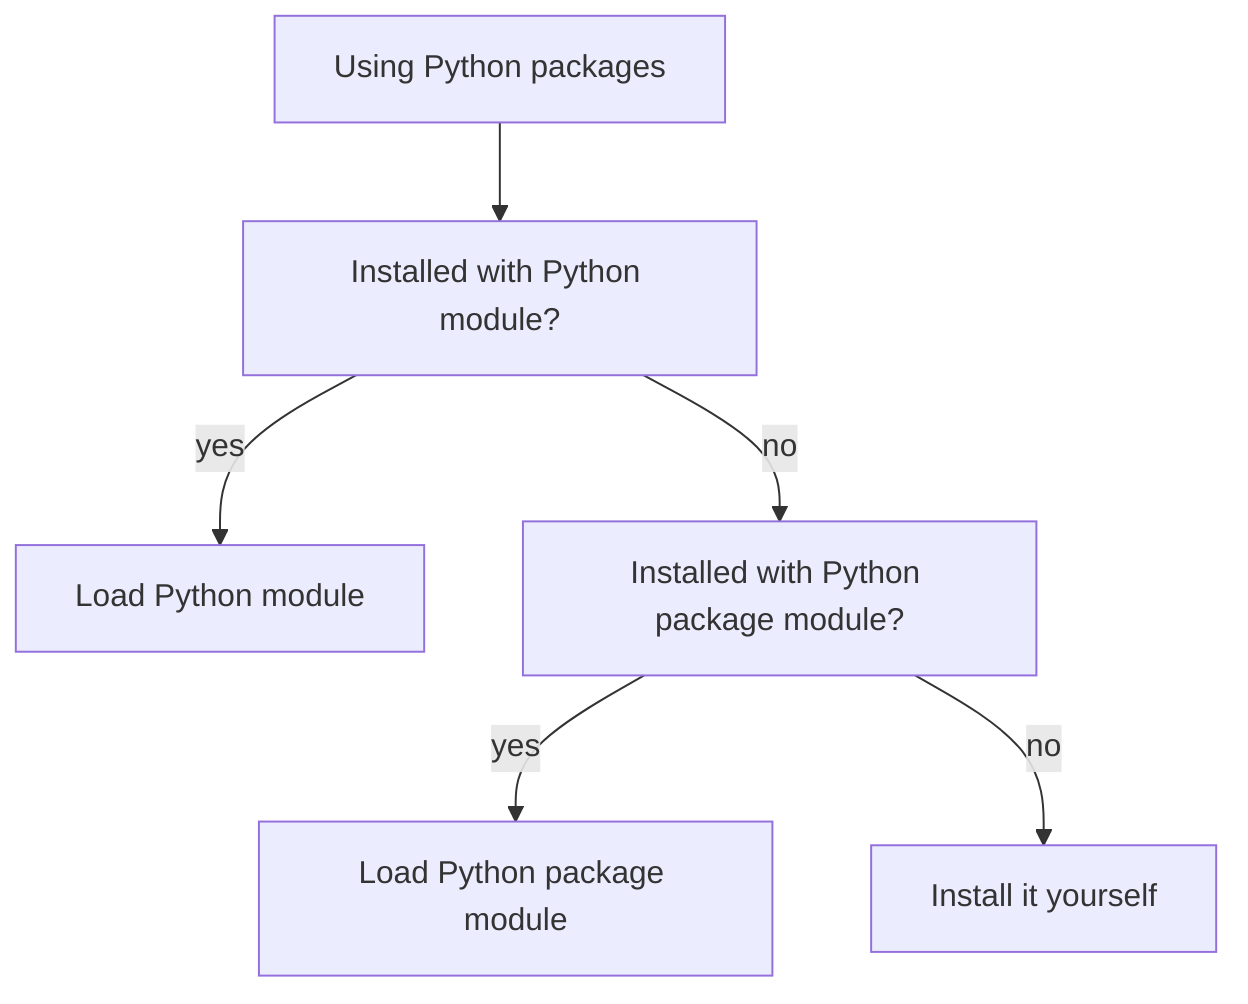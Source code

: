 flowchart TD
  using_python_packages[Using Python packages]
  installed_with_python[Installed with Python module?]
  use_python[Load Python module]
  installed_with_module[Installed with Python package module?]
  use_module[Load Python package module]
  install_yourself[Install it yourself]

  using_python_packages --> installed_with_python
  installed_with_python -->|yes|use_python
  installed_with_python -->|no|installed_with_module
  installed_with_module -->|yes|use_module
  installed_with_module -->|no|install_yourself